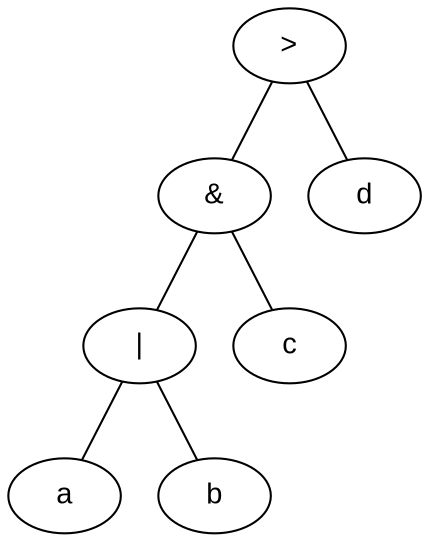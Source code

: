 graph logic {
  node [ fontname = "Arial" ]
  node1 [label = ">"]
  node1 -- node2
  node1 -- node3
  node1 [label = ">"]
  node2 -- node4
  node2 -- node5
  node2 [label = "&"]
  node4 -- node8
  node4 -- node9
  node4 [label = "|"]
  node8 [label = "a"]
  node9 [label = "b"]
  node5 [label = "c"]
  node3 [label = "d"]

}
